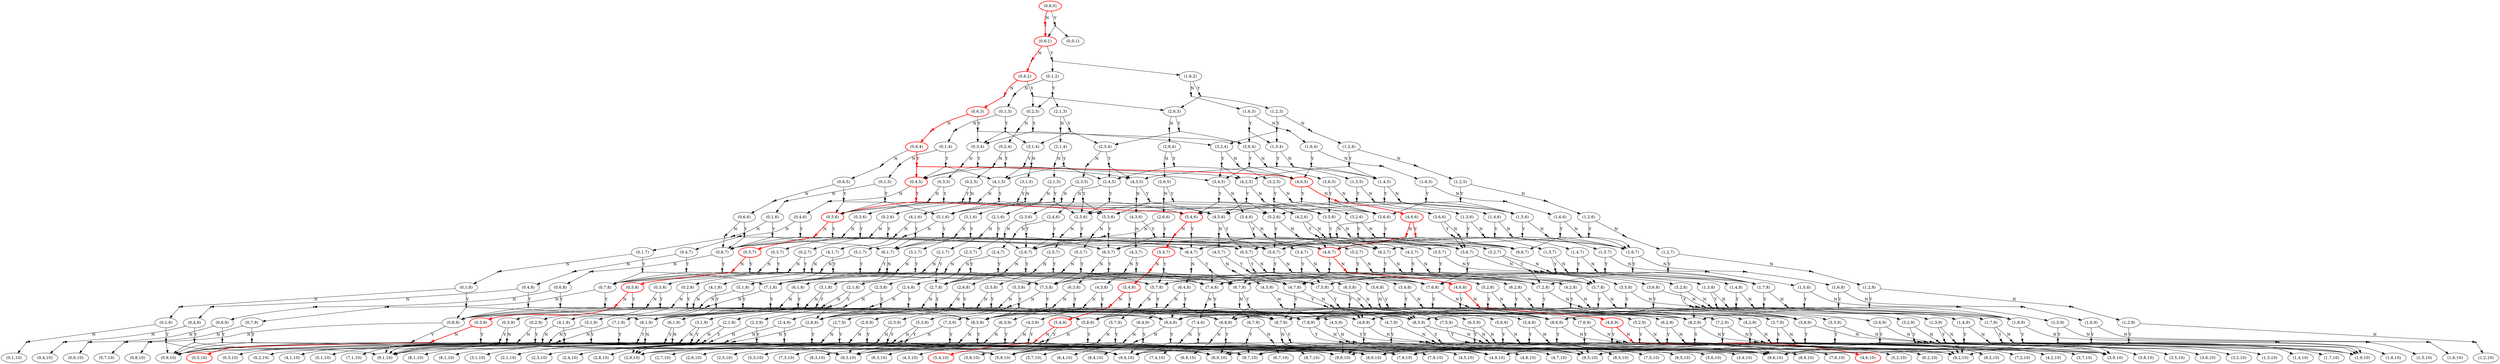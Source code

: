 strict digraph G {
  1 [ label="(0,6,9)" ];
  2 [ shape="point" ];
  3 [ label="(0,6,10)" ];
  4 [ shape="point" ];
  5 [ label="(0,9,10)" ];
  6 [ label="(9,6,10)" ];
  7 [ label="(0,6,8)" ];
  8 [ shape="point" ];
  9 [ label="(0,8,9)" ];
  10 [ shape="point" ];
  11 [ label="(0,8,10)" ];
  12 [ shape="point" ];
  13 [ label="(9,8,10)" ];
  14 [ shape="point" ];
  15 [ label="(8,6,9)" ];
  16 [ label="(0,6,7)" ];
  17 [ shape="point" ];
  18 [ label="(0,7,9)" ];
  19 [ shape="point" ];
  20 [ label="(0,7,10)" ];
  21 [ shape="point" ];
  22 [ label="(9,7,10)" ];
  23 [ label="(0,7,8)" ];
  24 [ shape="point" ];
  25 [ shape="point" ];
  26 [ label="(8,7,9)" ];
  27 [ shape="point" ];
  28 [ label="(7,6,8)" ];
  29 [ label="(0,6,6)" ];
  30 [ shape="point" ];
  31 [ shape="point" ];
  32 [ label="(6,6,7)" ];
  33 [ label="(0,6,5)" ];
  34 [ shape="point" ];
  35 [ color="red" style="bold" label="(0,5,9)" ];
  36 [ shape="point" ];
  37 [ color="red" style="bold" label="(0,5,10)" ];
  38 [ shape="point" ];
  39 [ label="(9,5,10)" ];
  40 [ color="red" style="bold" label="(0,5,8)" ];
  41 [ shape="point" ];
  42 [ shape="point" ];
  43 [ label="(8,5,9)" ];
  44 [ color="red" style="bold" label="(0,5,7)" ];
  45 [ shape="point" ];
  46 [ shape="point" ];
  47 [ label="(7,5,8)" ];
  48 [ color="red" style="bold" label="(0,5,6)" ];
  49 [ shape="point" ];
  50 [ shape="point" ];
  51 [ label="(6,5,7)" ];
  52 [ label="(5,6,9)" ];
  53 [ shape="point" ];
  54 [ label="(5,6,10)" ];
  55 [ shape="point" ];
  56 [ label="(5,9,10)" ];
  57 [ label="(5,6,8)" ];
  58 [ shape="point" ];
  59 [ label="(5,8,9)" ];
  60 [ shape="point" ];
  61 [ label="(5,8,10)" ];
  62 [ shape="point" ];
  63 [ shape="point" ];
  64 [ label="(5,6,7)" ];
  65 [ shape="point" ];
  66 [ label="(5,7,9)" ];
  67 [ shape="point" ];
  68 [ label="(5,7,10)" ];
  69 [ shape="point" ];
  70 [ label="(5,7,8)" ];
  71 [ shape="point" ];
  72 [ shape="point" ];
  73 [ label="(7,6,9)" ];
  74 [ shape="point" ];
  75 [ label="(7,6,10)" ];
  76 [ shape="point" ];
  77 [ label="(7,9,10)" ];
  78 [ shape="point" ];
  79 [ label="(7,8,9)" ];
  80 [ shape="point" ];
  81 [ label="(7,8,10)" ];
  82 [ shape="point" ];
  83 [ shape="point" ];
  84 [ label="(8,6,10)" ];
  85 [ shape="point" ];
  86 [ label="(8,9,10)" ];
  87 [ shape="point" ];
  88 [ shape="point" ];
  89 [ label="(5,6,6)" ];
  90 [ shape="point" ];
  91 [ shape="point" ];
  92 [ shape="point" ];
  93 [ color="red" style="bold" label="(0,6,4)" ];
  94 [ shape="point" ];
  95 [ label="(0,4,9)" ];
  96 [ shape="point" ];
  97 [ label="(0,4,10)" ];
  98 [ shape="point" ];
  99 [ label="(9,4,10)" ];
  100 [ label="(0,4,8)" ];
  101 [ shape="point" ];
  102 [ shape="point" ];
  103 [ label="(8,4,9)" ];
  104 [ label="(0,4,7)" ];
  105 [ shape="point" ];
  106 [ shape="point" ];
  107 [ label="(7,4,8)" ];
  108 [ label="(0,4,6)" ];
  109 [ shape="point" ];
  110 [ shape="point" ];
  111 [ label="(6,4,7)" ];
  112 [ color="red" style="bold" label="(0,4,5)" ];
  113 [ shape="point" ];
  114 [ color="red" style="bold" label="(5,4,9)" ];
  115 [ shape="point" ];
  116 [ color="red" style="bold" label="(5,4,10)" ];
  117 [ shape="point" ];
  118 [ color="red" style="bold" label="(5,4,8)" ];
  119 [ shape="point" ];
  120 [ shape="point" ];
  121 [ color="red" style="bold" label="(5,4,7)" ];
  122 [ shape="point" ];
  123 [ label="(7,4,9)" ];
  124 [ shape="point" ];
  125 [ label="(7,4,10)" ];
  126 [ shape="point" ];
  127 [ shape="point" ];
  128 [ shape="point" ];
  129 [ label="(8,4,10)" ];
  130 [ shape="point" ];
  131 [ shape="point" ];
  132 [ shape="point" ];
  133 [ color="red" style="bold" label="(5,4,6)" ];
  134 [ shape="point" ];
  135 [ label="(6,4,9)" ];
  136 [ shape="point" ];
  137 [ label="(6,4,10)" ];
  138 [ shape="point" ];
  139 [ label="(6,9,10)" ];
  140 [ label="(6,4,8)" ];
  141 [ shape="point" ];
  142 [ label="(6,8,9)" ];
  143 [ shape="point" ];
  144 [ label="(6,8,10)" ];
  145 [ shape="point" ];
  146 [ shape="point" ];
  147 [ shape="point" ];
  148 [ label="(6,7,9)" ];
  149 [ shape="point" ];
  150 [ label="(6,7,10)" ];
  151 [ shape="point" ];
  152 [ label="(6,7,8)" ];
  153 [ shape="point" ];
  154 [ shape="point" ];
  155 [ shape="point" ];
  156 [ shape="point" ];
  157 [ shape="point" ];
  158 [ color="red" style="bold" label="(4,6,9)" ];
  159 [ shape="point" ];
  160 [ color="red" style="bold" label="(4,6,10)" ];
  161 [ shape="point" ];
  162 [ label="(4,9,10)" ];
  163 [ color="red" style="bold" label="(4,6,8)" ];
  164 [ shape="point" ];
  165 [ label="(4,8,9)" ];
  166 [ shape="point" ];
  167 [ label="(4,8,10)" ];
  168 [ shape="point" ];
  169 [ shape="point" ];
  170 [ color="red" style="bold" label="(4,6,7)" ];
  171 [ shape="point" ];
  172 [ label="(4,7,9)" ];
  173 [ shape="point" ];
  174 [ label="(4,7,10)" ];
  175 [ shape="point" ];
  176 [ label="(4,7,8)" ];
  177 [ shape="point" ];
  178 [ shape="point" ];
  179 [ shape="point" ];
  180 [ color="red" style="bold" label="(4,6,6)" ];
  181 [ shape="point" ];
  182 [ shape="point" ];
  183 [ color="red" style="bold" label="(4,6,5)" ];
  184 [ shape="point" ];
  185 [ label="(4,5,9)" ];
  186 [ shape="point" ];
  187 [ label="(4,5,10)" ];
  188 [ shape="point" ];
  189 [ label="(4,5,8)" ];
  190 [ shape="point" ];
  191 [ shape="point" ];
  192 [ label="(4,5,7)" ];
  193 [ shape="point" ];
  194 [ shape="point" ];
  195 [ label="(4,5,6)" ];
  196 [ shape="point" ];
  197 [ label="(6,5,9)" ];
  198 [ shape="point" ];
  199 [ label="(6,5,10)" ];
  200 [ shape="point" ];
  201 [ label="(6,5,8)" ];
  202 [ shape="point" ];
  203 [ shape="point" ];
  204 [ shape="point" ];
  205 [ label="(7,5,9)" ];
  206 [ shape="point" ];
  207 [ label="(7,5,10)" ];
  208 [ shape="point" ];
  209 [ shape="point" ];
  210 [ shape="point" ];
  211 [ label="(8,5,10)" ];
  212 [ shape="point" ];
  213 [ shape="point" ];
  214 [ shape="point" ];
  215 [ shape="point" ];
  216 [ shape="point" ];
  217 [ shape="point" ];
  218 [ color="red" style="bold" label="(0,6,3)" ];
  219 [ shape="point" ];
  220 [ label="(0,3,9)" ];
  221 [ shape="point" ];
  222 [ label="(0,3,10)" ];
  223 [ shape="point" ];
  224 [ label="(9,3,10)" ];
  225 [ label="(0,3,8)" ];
  226 [ shape="point" ];
  227 [ shape="point" ];
  228 [ label="(8,3,9)" ];
  229 [ label="(0,3,7)" ];
  230 [ shape="point" ];
  231 [ shape="point" ];
  232 [ label="(7,3,8)" ];
  233 [ label="(0,3,6)" ];
  234 [ shape="point" ];
  235 [ shape="point" ];
  236 [ label="(6,3,7)" ];
  237 [ label="(0,3,5)" ];
  238 [ shape="point" ];
  239 [ label="(5,3,9)" ];
  240 [ shape="point" ];
  241 [ label="(5,3,10)" ];
  242 [ shape="point" ];
  243 [ label="(5,3,8)" ];
  244 [ shape="point" ];
  245 [ shape="point" ];
  246 [ label="(5,3,7)" ];
  247 [ shape="point" ];
  248 [ label="(7,3,9)" ];
  249 [ shape="point" ];
  250 [ label="(7,3,10)" ];
  251 [ shape="point" ];
  252 [ shape="point" ];
  253 [ shape="point" ];
  254 [ label="(8,3,10)" ];
  255 [ shape="point" ];
  256 [ shape="point" ];
  257 [ shape="point" ];
  258 [ label="(5,3,6)" ];
  259 [ shape="point" ];
  260 [ label="(6,3,9)" ];
  261 [ shape="point" ];
  262 [ label="(6,3,10)" ];
  263 [ shape="point" ];
  264 [ label="(6,3,8)" ];
  265 [ shape="point" ];
  266 [ shape="point" ];
  267 [ shape="point" ];
  268 [ shape="point" ];
  269 [ shape="point" ];
  270 [ shape="point" ];
  271 [ label="(0,3,4)" ];
  272 [ shape="point" ];
  273 [ label="(4,3,9)" ];
  274 [ shape="point" ];
  275 [ label="(4,3,10)" ];
  276 [ shape="point" ];
  277 [ label="(4,3,8)" ];
  278 [ shape="point" ];
  279 [ shape="point" ];
  280 [ label="(4,3,7)" ];
  281 [ shape="point" ];
  282 [ shape="point" ];
  283 [ label="(4,3,6)" ];
  284 [ shape="point" ];
  285 [ shape="point" ];
  286 [ label="(4,3,5)" ];
  287 [ shape="point" ];
  288 [ shape="point" ];
  289 [ shape="point" ];
  290 [ label="(3,6,9)" ];
  291 [ shape="point" ];
  292 [ label="(3,6,10)" ];
  293 [ shape="point" ];
  294 [ label="(3,9,10)" ];
  295 [ label="(3,6,8)" ];
  296 [ shape="point" ];
  297 [ label="(3,8,9)" ];
  298 [ shape="point" ];
  299 [ label="(3,8,10)" ];
  300 [ shape="point" ];
  301 [ shape="point" ];
  302 [ label="(3,6,7)" ];
  303 [ shape="point" ];
  304 [ label="(3,7,9)" ];
  305 [ shape="point" ];
  306 [ label="(3,7,10)" ];
  307 [ shape="point" ];
  308 [ label="(3,7,8)" ];
  309 [ shape="point" ];
  310 [ shape="point" ];
  311 [ label="(8,7,10)" ];
  312 [ shape="point" ];
  313 [ shape="point" ];
  314 [ shape="point" ];
  315 [ label="(3,6,6)" ];
  316 [ shape="point" ];
  317 [ shape="point" ];
  318 [ label="(3,6,5)" ];
  319 [ shape="point" ];
  320 [ label="(3,5,9)" ];
  321 [ shape="point" ];
  322 [ label="(3,5,10)" ];
  323 [ shape="point" ];
  324 [ label="(3,5,8)" ];
  325 [ shape="point" ];
  326 [ shape="point" ];
  327 [ label="(3,5,7)" ];
  328 [ shape="point" ];
  329 [ shape="point" ];
  330 [ label="(3,5,6)" ];
  331 [ shape="point" ];
  332 [ shape="point" ];
  333 [ shape="point" ];
  334 [ label="(3,6,4)" ];
  335 [ shape="point" ];
  336 [ label="(3,4,9)" ];
  337 [ shape="point" ];
  338 [ label="(3,4,10)" ];
  339 [ shape="point" ];
  340 [ label="(3,4,8)" ];
  341 [ shape="point" ];
  342 [ shape="point" ];
  343 [ label="(3,4,7)" ];
  344 [ shape="point" ];
  345 [ shape="point" ];
  346 [ label="(3,4,6)" ];
  347 [ shape="point" ];
  348 [ shape="point" ];
  349 [ label="(3,4,5)" ];
  350 [ shape="point" ];
  351 [ shape="point" ];
  352 [ shape="point" ];
  353 [ shape="point" ];
  354 [ color="red" style="bold" label="(0,6,2)" ];
  355 [ shape="point" ];
  356 [ label="(0,2,9)" ];
  357 [ shape="point" ];
  358 [ label="(0,2,10)" ];
  359 [ shape="point" ];
  360 [ label="(9,2,10)" ];
  361 [ label="(0,2,8)" ];
  362 [ shape="point" ];
  363 [ shape="point" ];
  364 [ label="(8,2,9)" ];
  365 [ label="(0,2,7)" ];
  366 [ shape="point" ];
  367 [ shape="point" ];
  368 [ label="(7,2,8)" ];
  369 [ label="(0,2,6)" ];
  370 [ shape="point" ];
  371 [ shape="point" ];
  372 [ label="(6,2,7)" ];
  373 [ label="(0,2,5)" ];
  374 [ shape="point" ];
  375 [ label="(5,2,9)" ];
  376 [ shape="point" ];
  377 [ label="(5,2,10)" ];
  378 [ shape="point" ];
  379 [ label="(5,2,8)" ];
  380 [ shape="point" ];
  381 [ shape="point" ];
  382 [ label="(5,2,7)" ];
  383 [ shape="point" ];
  384 [ label="(7,2,9)" ];
  385 [ shape="point" ];
  386 [ label="(7,2,10)" ];
  387 [ shape="point" ];
  388 [ shape="point" ];
  389 [ shape="point" ];
  390 [ label="(8,2,10)" ];
  391 [ shape="point" ];
  392 [ shape="point" ];
  393 [ shape="point" ];
  394 [ label="(5,2,6)" ];
  395 [ shape="point" ];
  396 [ label="(6,2,9)" ];
  397 [ shape="point" ];
  398 [ label="(6,2,10)" ];
  399 [ shape="point" ];
  400 [ label="(6,2,8)" ];
  401 [ shape="point" ];
  402 [ shape="point" ];
  403 [ shape="point" ];
  404 [ shape="point" ];
  405 [ shape="point" ];
  406 [ shape="point" ];
  407 [ label="(0,2,4)" ];
  408 [ shape="point" ];
  409 [ label="(4,2,9)" ];
  410 [ shape="point" ];
  411 [ label="(4,2,10)" ];
  412 [ shape="point" ];
  413 [ label="(4,2,8)" ];
  414 [ shape="point" ];
  415 [ shape="point" ];
  416 [ label="(4,2,7)" ];
  417 [ shape="point" ];
  418 [ shape="point" ];
  419 [ label="(4,2,6)" ];
  420 [ shape="point" ];
  421 [ shape="point" ];
  422 [ label="(4,2,5)" ];
  423 [ shape="point" ];
  424 [ shape="point" ];
  425 [ shape="point" ];
  426 [ label="(0,2,3)" ];
  427 [ shape="point" ];
  428 [ label="(3,2,9)" ];
  429 [ shape="point" ];
  430 [ label="(3,2,10)" ];
  431 [ shape="point" ];
  432 [ label="(3,2,8)" ];
  433 [ shape="point" ];
  434 [ shape="point" ];
  435 [ label="(3,2,7)" ];
  436 [ shape="point" ];
  437 [ shape="point" ];
  438 [ label="(3,2,6)" ];
  439 [ shape="point" ];
  440 [ shape="point" ];
  441 [ label="(3,2,5)" ];
  442 [ shape="point" ];
  443 [ shape="point" ];
  444 [ label="(3,2,4)" ];
  445 [ shape="point" ];
  446 [ shape="point" ];
  447 [ shape="point" ];
  448 [ label="(2,6,9)" ];
  449 [ shape="point" ];
  450 [ label="(2,6,10)" ];
  451 [ shape="point" ];
  452 [ label="(2,9,10)" ];
  453 [ label="(2,6,8)" ];
  454 [ shape="point" ];
  455 [ label="(2,8,9)" ];
  456 [ shape="point" ];
  457 [ label="(2,8,10)" ];
  458 [ shape="point" ];
  459 [ shape="point" ];
  460 [ label="(2,6,7)" ];
  461 [ shape="point" ];
  462 [ label="(2,7,9)" ];
  463 [ shape="point" ];
  464 [ label="(2,7,10)" ];
  465 [ shape="point" ];
  466 [ label="(2,7,8)" ];
  467 [ shape="point" ];
  468 [ shape="point" ];
  469 [ shape="point" ];
  470 [ label="(2,6,6)" ];
  471 [ shape="point" ];
  472 [ shape="point" ];
  473 [ label="(2,6,5)" ];
  474 [ shape="point" ];
  475 [ label="(2,5,9)" ];
  476 [ shape="point" ];
  477 [ label="(2,5,10)" ];
  478 [ shape="point" ];
  479 [ label="(2,5,8)" ];
  480 [ shape="point" ];
  481 [ shape="point" ];
  482 [ label="(2,5,7)" ];
  483 [ shape="point" ];
  484 [ shape="point" ];
  485 [ label="(2,5,6)" ];
  486 [ shape="point" ];
  487 [ shape="point" ];
  488 [ shape="point" ];
  489 [ label="(2,6,4)" ];
  490 [ shape="point" ];
  491 [ label="(2,4,9)" ];
  492 [ shape="point" ];
  493 [ label="(2,4,10)" ];
  494 [ shape="point" ];
  495 [ label="(2,4,8)" ];
  496 [ shape="point" ];
  497 [ shape="point" ];
  498 [ label="(2,4,7)" ];
  499 [ shape="point" ];
  500 [ shape="point" ];
  501 [ label="(2,4,6)" ];
  502 [ shape="point" ];
  503 [ shape="point" ];
  504 [ label="(2,4,5)" ];
  505 [ shape="point" ];
  506 [ shape="point" ];
  507 [ shape="point" ];
  508 [ label="(2,6,3)" ];
  509 [ shape="point" ];
  510 [ label="(2,3,9)" ];
  511 [ shape="point" ];
  512 [ label="(2,3,10)" ];
  513 [ shape="point" ];
  514 [ label="(2,3,8)" ];
  515 [ shape="point" ];
  516 [ shape="point" ];
  517 [ label="(2,3,7)" ];
  518 [ shape="point" ];
  519 [ shape="point" ];
  520 [ label="(2,3,6)" ];
  521 [ shape="point" ];
  522 [ shape="point" ];
  523 [ label="(2,3,5)" ];
  524 [ shape="point" ];
  525 [ shape="point" ];
  526 [ label="(2,3,4)" ];
  527 [ shape="point" ];
  528 [ shape="point" ];
  529 [ shape="point" ];
  530 [ shape="point" ];
  531 [ color="red" style="bold" label="(0,6,1)" ];
  532 [ shape="point" ];
  533 [ label="(0,1,9)" ];
  534 [ shape="point" ];
  535 [ label="(0,1,10)" ];
  536 [ shape="point" ];
  537 [ label="(9,1,10)" ];
  538 [ label="(0,1,8)" ];
  539 [ shape="point" ];
  540 [ shape="point" ];
  541 [ label="(8,1,9)" ];
  542 [ label="(0,1,7)" ];
  543 [ shape="point" ];
  544 [ shape="point" ];
  545 [ label="(7,1,8)" ];
  546 [ label="(0,1,6)" ];
  547 [ shape="point" ];
  548 [ shape="point" ];
  549 [ label="(6,1,7)" ];
  550 [ label="(0,1,5)" ];
  551 [ shape="point" ];
  552 [ label="(5,1,9)" ];
  553 [ shape="point" ];
  554 [ label="(5,1,10)" ];
  555 [ shape="point" ];
  556 [ label="(5,1,8)" ];
  557 [ shape="point" ];
  558 [ shape="point" ];
  559 [ label="(5,1,7)" ];
  560 [ shape="point" ];
  561 [ label="(7,1,9)" ];
  562 [ shape="point" ];
  563 [ label="(7,1,10)" ];
  564 [ shape="point" ];
  565 [ shape="point" ];
  566 [ shape="point" ];
  567 [ label="(8,1,10)" ];
  568 [ shape="point" ];
  569 [ shape="point" ];
  570 [ shape="point" ];
  571 [ label="(5,1,6)" ];
  572 [ shape="point" ];
  573 [ label="(6,1,9)" ];
  574 [ shape="point" ];
  575 [ label="(6,1,10)" ];
  576 [ shape="point" ];
  577 [ label="(6,1,8)" ];
  578 [ shape="point" ];
  579 [ shape="point" ];
  580 [ shape="point" ];
  581 [ shape="point" ];
  582 [ shape="point" ];
  583 [ shape="point" ];
  584 [ label="(0,1,4)" ];
  585 [ shape="point" ];
  586 [ label="(4,1,9)" ];
  587 [ shape="point" ];
  588 [ label="(4,1,10)" ];
  589 [ shape="point" ];
  590 [ label="(4,1,8)" ];
  591 [ shape="point" ];
  592 [ shape="point" ];
  593 [ label="(4,1,7)" ];
  594 [ shape="point" ];
  595 [ shape="point" ];
  596 [ label="(4,1,6)" ];
  597 [ shape="point" ];
  598 [ shape="point" ];
  599 [ label="(4,1,5)" ];
  600 [ shape="point" ];
  601 [ shape="point" ];
  602 [ shape="point" ];
  603 [ label="(0,1,3)" ];
  604 [ shape="point" ];
  605 [ label="(3,1,9)" ];
  606 [ shape="point" ];
  607 [ label="(3,1,10)" ];
  608 [ shape="point" ];
  609 [ label="(3,1,8)" ];
  610 [ shape="point" ];
  611 [ shape="point" ];
  612 [ label="(3,1,7)" ];
  613 [ shape="point" ];
  614 [ shape="point" ];
  615 [ label="(3,1,6)" ];
  616 [ shape="point" ];
  617 [ shape="point" ];
  618 [ label="(3,1,5)" ];
  619 [ shape="point" ];
  620 [ shape="point" ];
  621 [ label="(3,1,4)" ];
  622 [ shape="point" ];
  623 [ shape="point" ];
  624 [ shape="point" ];
  625 [ label="(0,1,2)" ];
  626 [ shape="point" ];
  627 [ label="(2,1,9)" ];
  628 [ shape="point" ];
  629 [ label="(2,1,10)" ];
  630 [ shape="point" ];
  631 [ label="(2,1,8)" ];
  632 [ shape="point" ];
  633 [ shape="point" ];
  634 [ label="(2,1,7)" ];
  635 [ shape="point" ];
  636 [ shape="point" ];
  637 [ label="(2,1,6)" ];
  638 [ shape="point" ];
  639 [ shape="point" ];
  640 [ label="(2,1,5)" ];
  641 [ shape="point" ];
  642 [ shape="point" ];
  643 [ label="(2,1,4)" ];
  644 [ shape="point" ];
  645 [ shape="point" ];
  646 [ label="(2,1,3)" ];
  647 [ shape="point" ];
  648 [ shape="point" ];
  649 [ shape="point" ];
  650 [ label="(1,6,9)" ];
  651 [ shape="point" ];
  652 [ label="(1,6,10)" ];
  653 [ shape="point" ];
  654 [ label="(1,9,10)" ];
  655 [ label="(1,6,8)" ];
  656 [ shape="point" ];
  657 [ label="(1,8,9)" ];
  658 [ shape="point" ];
  659 [ label="(1,8,10)" ];
  660 [ shape="point" ];
  661 [ shape="point" ];
  662 [ label="(1,6,7)" ];
  663 [ shape="point" ];
  664 [ label="(1,7,9)" ];
  665 [ shape="point" ];
  666 [ label="(1,7,10)" ];
  667 [ shape="point" ];
  668 [ label="(1,7,8)" ];
  669 [ shape="point" ];
  670 [ shape="point" ];
  671 [ shape="point" ];
  672 [ label="(1,6,6)" ];
  673 [ shape="point" ];
  674 [ shape="point" ];
  675 [ label="(1,6,5)" ];
  676 [ shape="point" ];
  677 [ label="(1,5,9)" ];
  678 [ shape="point" ];
  679 [ label="(1,5,10)" ];
  680 [ shape="point" ];
  681 [ label="(1,5,8)" ];
  682 [ shape="point" ];
  683 [ shape="point" ];
  684 [ label="(1,5,7)" ];
  685 [ shape="point" ];
  686 [ shape="point" ];
  687 [ label="(1,5,6)" ];
  688 [ shape="point" ];
  689 [ shape="point" ];
  690 [ shape="point" ];
  691 [ label="(1,6,4)" ];
  692 [ shape="point" ];
  693 [ label="(1,4,9)" ];
  694 [ shape="point" ];
  695 [ label="(1,4,10)" ];
  696 [ shape="point" ];
  697 [ label="(1,4,8)" ];
  698 [ shape="point" ];
  699 [ shape="point" ];
  700 [ label="(1,4,7)" ];
  701 [ shape="point" ];
  702 [ shape="point" ];
  703 [ label="(1,4,6)" ];
  704 [ shape="point" ];
  705 [ shape="point" ];
  706 [ label="(1,4,5)" ];
  707 [ shape="point" ];
  708 [ shape="point" ];
  709 [ shape="point" ];
  710 [ label="(1,6,3)" ];
  711 [ shape="point" ];
  712 [ label="(1,3,9)" ];
  713 [ shape="point" ];
  714 [ label="(1,3,10)" ];
  715 [ shape="point" ];
  716 [ label="(1,3,8)" ];
  717 [ shape="point" ];
  718 [ shape="point" ];
  719 [ label="(1,3,7)" ];
  720 [ shape="point" ];
  721 [ shape="point" ];
  722 [ label="(1,3,6)" ];
  723 [ shape="point" ];
  724 [ shape="point" ];
  725 [ label="(1,3,5)" ];
  726 [ shape="point" ];
  727 [ shape="point" ];
  728 [ label="(1,3,4)" ];
  729 [ shape="point" ];
  730 [ shape="point" ];
  731 [ shape="point" ];
  732 [ label="(1,6,2)" ];
  733 [ shape="point" ];
  734 [ label="(1,2,9)" ];
  735 [ shape="point" ];
  736 [ label="(1,2,10)" ];
  737 [ shape="point" ];
  738 [ label="(1,2,8)" ];
  739 [ shape="point" ];
  740 [ shape="point" ];
  741 [ label="(1,2,7)" ];
  742 [ shape="point" ];
  743 [ shape="point" ];
  744 [ label="(1,2,6)" ];
  745 [ shape="point" ];
  746 [ shape="point" ];
  747 [ label="(1,2,5)" ];
  748 [ shape="point" ];
  749 [ shape="point" ];
  750 [ label="(1,2,4)" ];
  751 [ shape="point" ];
  752 [ shape="point" ];
  753 [ label="(1,2,3)" ];
  754 [ shape="point" ];
  755 [ shape="point" ];
  756 [ shape="point" ];
  757 [ shape="point" ];
  758 [ color="red" style="bold" label="(0,6,0)" ];
  759 [ shape="point" ];
  760 [ shape="point" ];
  761 [ label="(0,0,1)" ];
  1 -> 2 [ label="N" ];
  2 -> 3 [ ];
  1 -> 4 [ label="Y" ];
  4 -> 5 [ ];
  4 -> 6 [ ];
  7 -> 8 [ label="N" ];
  8 -> 1 [ ];
  9 -> 10 [ label="N" ];
  10 -> 11 [ ];
  9 -> 12 [ label="Y" ];
  12 -> 5 [ ];
  12 -> 13 [ ];
  7 -> 14 [ label="Y" ];
  14 -> 9 [ ];
  14 -> 15 [ ];
  16 -> 17 [ label="N" ];
  17 -> 7 [ ];
  18 -> 19 [ label="N" ];
  19 -> 20 [ ];
  18 -> 21 [ label="Y" ];
  21 -> 5 [ ];
  21 -> 22 [ ];
  23 -> 24 [ label="N" ];
  24 -> 18 [ ];
  23 -> 25 [ label="Y" ];
  25 -> 9 [ ];
  25 -> 26 [ ];
  16 -> 27 [ label="Y" ];
  27 -> 23 [ ];
  27 -> 28 [ ];
  29 -> 30 [ label="N" ];
  30 -> 16 [ ];
  29 -> 31 [ label="Y" ];
  31 -> 16 [ ];
  31 -> 32 [ ];
  33 -> 34 [ label="N" ];
  34 -> 29 [ ];
  35 -> 36 [ color="red" style="bold" label="N" ];
  36 -> 37 [ color="red" style="bold" ];
  35 -> 38 [ label="Y" ];
  38 -> 5 [ ];
  38 -> 39 [ ];
  40 -> 41 [ color="red" style="bold" label="N" ];
  41 -> 35 [ color="red" style="bold" ];
  40 -> 42 [ label="Y" ];
  42 -> 9 [ ];
  42 -> 43 [ ];
  44 -> 45 [ color="red" style="bold" label="N" ];
  45 -> 40 [ color="red" style="bold" ];
  44 -> 46 [ label="Y" ];
  46 -> 23 [ ];
  46 -> 47 [ ];
  48 -> 49 [ color="red" style="bold" label="N" ];
  49 -> 44 [ color="red" style="bold" ];
  48 -> 50 [ label="Y" ];
  50 -> 16 [ ];
  50 -> 51 [ ];
  52 -> 53 [ label="N" ];
  53 -> 54 [ ];
  52 -> 55 [ label="Y" ];
  55 -> 56 [ ];
  55 -> 6 [ ];
  57 -> 58 [ label="N" ];
  58 -> 52 [ ];
  59 -> 60 [ label="N" ];
  60 -> 61 [ ];
  59 -> 62 [ label="Y" ];
  62 -> 56 [ ];
  62 -> 13 [ ];
  57 -> 63 [ label="Y" ];
  63 -> 59 [ ];
  63 -> 15 [ ];
  64 -> 65 [ label="N" ];
  65 -> 57 [ ];
  66 -> 67 [ label="N" ];
  67 -> 68 [ ];
  66 -> 69 [ label="Y" ];
  69 -> 56 [ ];
  69 -> 22 [ ];
  70 -> 71 [ label="N" ];
  71 -> 66 [ ];
  70 -> 72 [ label="Y" ];
  72 -> 59 [ ];
  72 -> 26 [ ];
  73 -> 74 [ label="N" ];
  74 -> 75 [ ];
  73 -> 76 [ label="Y" ];
  76 -> 77 [ ];
  76 -> 6 [ ];
  28 -> 78 [ label="N" ];
  78 -> 73 [ ];
  79 -> 80 [ label="N" ];
  80 -> 81 [ ];
  79 -> 82 [ label="Y" ];
  82 -> 77 [ ];
  82 -> 13 [ ];
  15 -> 83 [ label="N" ];
  83 -> 84 [ ];
  15 -> 85 [ label="Y" ];
  85 -> 86 [ ];
  85 -> 6 [ ];
  28 -> 87 [ label="Y" ];
  87 -> 79 [ ];
  87 -> 15 [ ];
  64 -> 88 [ label="Y" ];
  88 -> 70 [ ];
  88 -> 28 [ ];
  89 -> 90 [ label="N" ];
  90 -> 64 [ ];
  89 -> 91 [ label="Y" ];
  91 -> 64 [ ];
  91 -> 32 [ ];
  33 -> 92 [ label="Y" ];
  92 -> 48 [ ];
  92 -> 89 [ ];
  93 -> 94 [ label="N" ];
  94 -> 33 [ ];
  95 -> 96 [ label="N" ];
  96 -> 97 [ ];
  95 -> 98 [ label="Y" ];
  98 -> 5 [ ];
  98 -> 99 [ ];
  100 -> 101 [ label="N" ];
  101 -> 95 [ ];
  100 -> 102 [ label="Y" ];
  102 -> 9 [ ];
  102 -> 103 [ ];
  104 -> 105 [ label="N" ];
  105 -> 100 [ ];
  104 -> 106 [ label="Y" ];
  106 -> 23 [ ];
  106 -> 107 [ ];
  108 -> 109 [ label="N" ];
  109 -> 104 [ ];
  108 -> 110 [ label="Y" ];
  110 -> 16 [ ];
  110 -> 111 [ ];
  112 -> 113 [ label="N" ];
  113 -> 108 [ ];
  114 -> 115 [ color="red" style="bold" label="N" ];
  115 -> 116 [ color="red" style="bold" ];
  114 -> 117 [ label="Y" ];
  117 -> 56 [ ];
  117 -> 99 [ ];
  118 -> 119 [ color="red" style="bold" label="N" ];
  119 -> 114 [ color="red" style="bold" ];
  118 -> 120 [ label="Y" ];
  120 -> 59 [ ];
  120 -> 103 [ ];
  121 -> 122 [ color="red" style="bold" label="N" ];
  122 -> 118 [ color="red" style="bold" ];
  123 -> 124 [ label="N" ];
  124 -> 125 [ ];
  123 -> 126 [ label="Y" ];
  126 -> 77 [ ];
  126 -> 99 [ ];
  107 -> 127 [ label="N" ];
  127 -> 123 [ ];
  103 -> 128 [ label="N" ];
  128 -> 129 [ ];
  103 -> 130 [ label="Y" ];
  130 -> 86 [ ];
  130 -> 99 [ ];
  107 -> 131 [ label="Y" ];
  131 -> 79 [ ];
  131 -> 103 [ ];
  121 -> 132 [ label="Y" ];
  132 -> 70 [ ];
  132 -> 107 [ ];
  133 -> 134 [ color="red" style="bold" label="N" ];
  134 -> 121 [ color="red" style="bold" ];
  135 -> 136 [ label="N" ];
  136 -> 137 [ ];
  135 -> 138 [ label="Y" ];
  138 -> 139 [ ];
  138 -> 99 [ ];
  140 -> 141 [ label="N" ];
  141 -> 135 [ ];
  142 -> 143 [ label="N" ];
  143 -> 144 [ ];
  142 -> 145 [ label="Y" ];
  145 -> 139 [ ];
  145 -> 13 [ ];
  140 -> 146 [ label="Y" ];
  146 -> 142 [ ];
  146 -> 103 [ ];
  111 -> 147 [ label="N" ];
  147 -> 140 [ ];
  148 -> 149 [ label="N" ];
  149 -> 150 [ ];
  148 -> 151 [ label="Y" ];
  151 -> 139 [ ];
  151 -> 22 [ ];
  152 -> 153 [ label="N" ];
  153 -> 148 [ ];
  152 -> 154 [ label="Y" ];
  154 -> 142 [ ];
  154 -> 26 [ ];
  111 -> 155 [ label="Y" ];
  155 -> 152 [ ];
  155 -> 107 [ ];
  133 -> 156 [ label="Y" ];
  156 -> 64 [ ];
  156 -> 111 [ ];
  112 -> 157 [ color="red" style="bold" label="Y" ];
  157 -> 48 [ color="red" style="bold" ];
  157 -> 133 [ color="red" style="bold" ];
  158 -> 159 [ color="red" style="bold" label="N" ];
  159 -> 160 [ color="red" style="bold" ];
  158 -> 161 [ label="Y" ];
  161 -> 162 [ ];
  161 -> 6 [ ];
  163 -> 164 [ color="red" style="bold" label="N" ];
  164 -> 158 [ color="red" style="bold" ];
  165 -> 166 [ label="N" ];
  166 -> 167 [ ];
  165 -> 168 [ label="Y" ];
  168 -> 162 [ ];
  168 -> 13 [ ];
  163 -> 169 [ label="Y" ];
  169 -> 165 [ ];
  169 -> 15 [ ];
  170 -> 171 [ color="red" style="bold" label="N" ];
  171 -> 163 [ color="red" style="bold" ];
  172 -> 173 [ label="N" ];
  173 -> 174 [ ];
  172 -> 175 [ label="Y" ];
  175 -> 162 [ ];
  175 -> 22 [ ];
  176 -> 177 [ label="N" ];
  177 -> 172 [ ];
  176 -> 178 [ label="Y" ];
  178 -> 165 [ ];
  178 -> 26 [ ];
  170 -> 179 [ label="Y" ];
  179 -> 176 [ ];
  179 -> 28 [ ];
  180 -> 181 [ color="red" style="bold" label="N" ];
  181 -> 170 [ color="red" style="bold" ];
  180 -> 182 [ color="red" style="bold" label="Y" ];
  182 -> 170 [ ];
  182 -> 32 [ ];
  183 -> 184 [ color="red" style="bold" label="N" ];
  184 -> 180 [ color="red" style="bold" ];
  185 -> 186 [ label="N" ];
  186 -> 187 [ ];
  185 -> 188 [ label="Y" ];
  188 -> 162 [ ];
  188 -> 39 [ ];
  189 -> 190 [ label="N" ];
  190 -> 185 [ ];
  189 -> 191 [ label="Y" ];
  191 -> 165 [ ];
  191 -> 43 [ ];
  192 -> 193 [ label="N" ];
  193 -> 189 [ ];
  192 -> 194 [ label="Y" ];
  194 -> 176 [ ];
  194 -> 47 [ ];
  195 -> 196 [ label="N" ];
  196 -> 192 [ ];
  197 -> 198 [ label="N" ];
  198 -> 199 [ ];
  197 -> 200 [ label="Y" ];
  200 -> 139 [ ];
  200 -> 39 [ ];
  201 -> 202 [ label="N" ];
  202 -> 197 [ ];
  201 -> 203 [ label="Y" ];
  203 -> 142 [ ];
  203 -> 43 [ ];
  51 -> 204 [ label="N" ];
  204 -> 201 [ ];
  205 -> 206 [ label="N" ];
  206 -> 207 [ ];
  205 -> 208 [ label="Y" ];
  208 -> 77 [ ];
  208 -> 39 [ ];
  47 -> 209 [ label="N" ];
  209 -> 205 [ ];
  43 -> 210 [ label="N" ];
  210 -> 211 [ ];
  43 -> 212 [ label="Y" ];
  212 -> 86 [ ];
  212 -> 39 [ ];
  47 -> 213 [ label="Y" ];
  213 -> 79 [ ];
  213 -> 43 [ ];
  51 -> 214 [ label="Y" ];
  214 -> 152 [ ];
  214 -> 47 [ ];
  195 -> 215 [ label="Y" ];
  215 -> 170 [ ];
  215 -> 51 [ ];
  183 -> 216 [ label="Y" ];
  216 -> 195 [ ];
  216 -> 89 [ ];
  93 -> 217 [ color="red" style="bold" label="Y" ];
  217 -> 112 [ color="red" style="bold" ];
  217 -> 183 [ color="red" style="bold" ];
  218 -> 219 [ color="red" style="bold" label="N" ];
  219 -> 93 [ color="red" style="bold" ];
  220 -> 221 [ label="N" ];
  221 -> 222 [ ];
  220 -> 223 [ label="Y" ];
  223 -> 5 [ ];
  223 -> 224 [ ];
  225 -> 226 [ label="N" ];
  226 -> 220 [ ];
  225 -> 227 [ label="Y" ];
  227 -> 9 [ ];
  227 -> 228 [ ];
  229 -> 230 [ label="N" ];
  230 -> 225 [ ];
  229 -> 231 [ label="Y" ];
  231 -> 23 [ ];
  231 -> 232 [ ];
  233 -> 234 [ label="N" ];
  234 -> 229 [ ];
  233 -> 235 [ label="Y" ];
  235 -> 16 [ ];
  235 -> 236 [ ];
  237 -> 238 [ label="N" ];
  238 -> 233 [ ];
  239 -> 240 [ label="N" ];
  240 -> 241 [ ];
  239 -> 242 [ label="Y" ];
  242 -> 56 [ ];
  242 -> 224 [ ];
  243 -> 244 [ label="N" ];
  244 -> 239 [ ];
  243 -> 245 [ label="Y" ];
  245 -> 59 [ ];
  245 -> 228 [ ];
  246 -> 247 [ label="N" ];
  247 -> 243 [ ];
  248 -> 249 [ label="N" ];
  249 -> 250 [ ];
  248 -> 251 [ label="Y" ];
  251 -> 77 [ ];
  251 -> 224 [ ];
  232 -> 252 [ label="N" ];
  252 -> 248 [ ];
  228 -> 253 [ label="N" ];
  253 -> 254 [ ];
  228 -> 255 [ label="Y" ];
  255 -> 86 [ ];
  255 -> 224 [ ];
  232 -> 256 [ label="Y" ];
  256 -> 79 [ ];
  256 -> 228 [ ];
  246 -> 257 [ label="Y" ];
  257 -> 70 [ ];
  257 -> 232 [ ];
  258 -> 259 [ label="N" ];
  259 -> 246 [ ];
  260 -> 261 [ label="N" ];
  261 -> 262 [ ];
  260 -> 263 [ label="Y" ];
  263 -> 139 [ ];
  263 -> 224 [ ];
  264 -> 265 [ label="N" ];
  265 -> 260 [ ];
  264 -> 266 [ label="Y" ];
  266 -> 142 [ ];
  266 -> 228 [ ];
  236 -> 267 [ label="N" ];
  267 -> 264 [ ];
  236 -> 268 [ label="Y" ];
  268 -> 152 [ ];
  268 -> 232 [ ];
  258 -> 269 [ label="Y" ];
  269 -> 64 [ ];
  269 -> 236 [ ];
  237 -> 270 [ label="Y" ];
  270 -> 48 [ ];
  270 -> 258 [ ];
  271 -> 272 [ label="N" ];
  272 -> 237 [ ];
  273 -> 274 [ label="N" ];
  274 -> 275 [ ];
  273 -> 276 [ label="Y" ];
  276 -> 162 [ ];
  276 -> 224 [ ];
  277 -> 278 [ label="N" ];
  278 -> 273 [ ];
  277 -> 279 [ label="Y" ];
  279 -> 165 [ ];
  279 -> 228 [ ];
  280 -> 281 [ label="N" ];
  281 -> 277 [ ];
  280 -> 282 [ label="Y" ];
  282 -> 176 [ ];
  282 -> 232 [ ];
  283 -> 284 [ label="N" ];
  284 -> 280 [ ];
  283 -> 285 [ label="Y" ];
  285 -> 170 [ ];
  285 -> 236 [ ];
  286 -> 287 [ label="N" ];
  287 -> 283 [ ];
  286 -> 288 [ label="Y" ];
  288 -> 195 [ ];
  288 -> 258 [ ];
  271 -> 289 [ label="Y" ];
  289 -> 112 [ ];
  289 -> 286 [ ];
  290 -> 291 [ label="N" ];
  291 -> 292 [ ];
  290 -> 293 [ label="Y" ];
  293 -> 294 [ ];
  293 -> 6 [ ];
  295 -> 296 [ label="N" ];
  296 -> 290 [ ];
  297 -> 298 [ label="N" ];
  298 -> 299 [ ];
  297 -> 300 [ label="Y" ];
  300 -> 294 [ ];
  300 -> 13 [ ];
  295 -> 301 [ label="Y" ];
  301 -> 297 [ ];
  301 -> 15 [ ];
  302 -> 303 [ label="N" ];
  303 -> 295 [ ];
  304 -> 305 [ label="N" ];
  305 -> 306 [ ];
  304 -> 307 [ label="Y" ];
  307 -> 294 [ ];
  307 -> 22 [ ];
  308 -> 309 [ label="N" ];
  309 -> 304 [ ];
  26 -> 310 [ label="N" ];
  310 -> 311 [ ];
  26 -> 312 [ label="Y" ];
  312 -> 86 [ ];
  312 -> 22 [ ];
  308 -> 313 [ label="Y" ];
  313 -> 297 [ ];
  313 -> 26 [ ];
  302 -> 314 [ label="Y" ];
  314 -> 308 [ ];
  314 -> 28 [ ];
  315 -> 316 [ label="N" ];
  316 -> 302 [ ];
  315 -> 317 [ label="Y" ];
  317 -> 302 [ ];
  317 -> 32 [ ];
  318 -> 319 [ label="N" ];
  319 -> 315 [ ];
  320 -> 321 [ label="N" ];
  321 -> 322 [ ];
  320 -> 323 [ label="Y" ];
  323 -> 294 [ ];
  323 -> 39 [ ];
  324 -> 325 [ label="N" ];
  325 -> 320 [ ];
  324 -> 326 [ label="Y" ];
  326 -> 297 [ ];
  326 -> 43 [ ];
  327 -> 328 [ label="N" ];
  328 -> 324 [ ];
  327 -> 329 [ label="Y" ];
  329 -> 308 [ ];
  329 -> 47 [ ];
  330 -> 331 [ label="N" ];
  331 -> 327 [ ];
  330 -> 332 [ label="Y" ];
  332 -> 302 [ ];
  332 -> 51 [ ];
  318 -> 333 [ label="Y" ];
  333 -> 330 [ ];
  333 -> 89 [ ];
  334 -> 335 [ label="N" ];
  335 -> 318 [ ];
  336 -> 337 [ label="N" ];
  337 -> 338 [ ];
  336 -> 339 [ label="Y" ];
  339 -> 294 [ ];
  339 -> 99 [ ];
  340 -> 341 [ label="N" ];
  341 -> 336 [ ];
  340 -> 342 [ label="Y" ];
  342 -> 297 [ ];
  342 -> 103 [ ];
  343 -> 344 [ label="N" ];
  344 -> 340 [ ];
  343 -> 345 [ label="Y" ];
  345 -> 308 [ ];
  345 -> 107 [ ];
  346 -> 347 [ label="N" ];
  347 -> 343 [ ];
  346 -> 348 [ label="Y" ];
  348 -> 302 [ ];
  348 -> 111 [ ];
  349 -> 350 [ label="N" ];
  350 -> 346 [ ];
  349 -> 351 [ label="Y" ];
  351 -> 330 [ ];
  351 -> 133 [ ];
  334 -> 352 [ label="Y" ];
  352 -> 349 [ ];
  352 -> 183 [ ];
  218 -> 353 [ label="Y" ];
  353 -> 271 [ ];
  353 -> 334 [ ];
  354 -> 355 [ color="red" style="bold" label="N" ];
  355 -> 218 [ color="red" style="bold" ];
  356 -> 357 [ label="N" ];
  357 -> 358 [ ];
  356 -> 359 [ label="Y" ];
  359 -> 5 [ ];
  359 -> 360 [ ];
  361 -> 362 [ label="N" ];
  362 -> 356 [ ];
  361 -> 363 [ label="Y" ];
  363 -> 9 [ ];
  363 -> 364 [ ];
  365 -> 366 [ label="N" ];
  366 -> 361 [ ];
  365 -> 367 [ label="Y" ];
  367 -> 23 [ ];
  367 -> 368 [ ];
  369 -> 370 [ label="N" ];
  370 -> 365 [ ];
  369 -> 371 [ label="Y" ];
  371 -> 16 [ ];
  371 -> 372 [ ];
  373 -> 374 [ label="N" ];
  374 -> 369 [ ];
  375 -> 376 [ label="N" ];
  376 -> 377 [ ];
  375 -> 378 [ label="Y" ];
  378 -> 56 [ ];
  378 -> 360 [ ];
  379 -> 380 [ label="N" ];
  380 -> 375 [ ];
  379 -> 381 [ label="Y" ];
  381 -> 59 [ ];
  381 -> 364 [ ];
  382 -> 383 [ label="N" ];
  383 -> 379 [ ];
  384 -> 385 [ label="N" ];
  385 -> 386 [ ];
  384 -> 387 [ label="Y" ];
  387 -> 77 [ ];
  387 -> 360 [ ];
  368 -> 388 [ label="N" ];
  388 -> 384 [ ];
  364 -> 389 [ label="N" ];
  389 -> 390 [ ];
  364 -> 391 [ label="Y" ];
  391 -> 86 [ ];
  391 -> 360 [ ];
  368 -> 392 [ label="Y" ];
  392 -> 79 [ ];
  392 -> 364 [ ];
  382 -> 393 [ label="Y" ];
  393 -> 70 [ ];
  393 -> 368 [ ];
  394 -> 395 [ label="N" ];
  395 -> 382 [ ];
  396 -> 397 [ label="N" ];
  397 -> 398 [ ];
  396 -> 399 [ label="Y" ];
  399 -> 139 [ ];
  399 -> 360 [ ];
  400 -> 401 [ label="N" ];
  401 -> 396 [ ];
  400 -> 402 [ label="Y" ];
  402 -> 142 [ ];
  402 -> 364 [ ];
  372 -> 403 [ label="N" ];
  403 -> 400 [ ];
  372 -> 404 [ label="Y" ];
  404 -> 152 [ ];
  404 -> 368 [ ];
  394 -> 405 [ label="Y" ];
  405 -> 64 [ ];
  405 -> 372 [ ];
  373 -> 406 [ label="Y" ];
  406 -> 48 [ ];
  406 -> 394 [ ];
  407 -> 408 [ label="N" ];
  408 -> 373 [ ];
  409 -> 410 [ label="N" ];
  410 -> 411 [ ];
  409 -> 412 [ label="Y" ];
  412 -> 162 [ ];
  412 -> 360 [ ];
  413 -> 414 [ label="N" ];
  414 -> 409 [ ];
  413 -> 415 [ label="Y" ];
  415 -> 165 [ ];
  415 -> 364 [ ];
  416 -> 417 [ label="N" ];
  417 -> 413 [ ];
  416 -> 418 [ label="Y" ];
  418 -> 176 [ ];
  418 -> 368 [ ];
  419 -> 420 [ label="N" ];
  420 -> 416 [ ];
  419 -> 421 [ label="Y" ];
  421 -> 170 [ ];
  421 -> 372 [ ];
  422 -> 423 [ label="N" ];
  423 -> 419 [ ];
  422 -> 424 [ label="Y" ];
  424 -> 195 [ ];
  424 -> 394 [ ];
  407 -> 425 [ label="Y" ];
  425 -> 112 [ ];
  425 -> 422 [ ];
  426 -> 427 [ label="N" ];
  427 -> 407 [ ];
  428 -> 429 [ label="N" ];
  429 -> 430 [ ];
  428 -> 431 [ label="Y" ];
  431 -> 294 [ ];
  431 -> 360 [ ];
  432 -> 433 [ label="N" ];
  433 -> 428 [ ];
  432 -> 434 [ label="Y" ];
  434 -> 297 [ ];
  434 -> 364 [ ];
  435 -> 436 [ label="N" ];
  436 -> 432 [ ];
  435 -> 437 [ label="Y" ];
  437 -> 308 [ ];
  437 -> 368 [ ];
  438 -> 439 [ label="N" ];
  439 -> 435 [ ];
  438 -> 440 [ label="Y" ];
  440 -> 302 [ ];
  440 -> 372 [ ];
  441 -> 442 [ label="N" ];
  442 -> 438 [ ];
  441 -> 443 [ label="Y" ];
  443 -> 330 [ ];
  443 -> 394 [ ];
  444 -> 445 [ label="N" ];
  445 -> 441 [ ];
  444 -> 446 [ label="Y" ];
  446 -> 349 [ ];
  446 -> 422 [ ];
  426 -> 447 [ label="Y" ];
  447 -> 271 [ ];
  447 -> 444 [ ];
  448 -> 449 [ label="N" ];
  449 -> 450 [ ];
  448 -> 451 [ label="Y" ];
  451 -> 452 [ ];
  451 -> 6 [ ];
  453 -> 454 [ label="N" ];
  454 -> 448 [ ];
  455 -> 456 [ label="N" ];
  456 -> 457 [ ];
  455 -> 458 [ label="Y" ];
  458 -> 452 [ ];
  458 -> 13 [ ];
  453 -> 459 [ label="Y" ];
  459 -> 455 [ ];
  459 -> 15 [ ];
  460 -> 461 [ label="N" ];
  461 -> 453 [ ];
  462 -> 463 [ label="N" ];
  463 -> 464 [ ];
  462 -> 465 [ label="Y" ];
  465 -> 452 [ ];
  465 -> 22 [ ];
  466 -> 467 [ label="N" ];
  467 -> 462 [ ];
  466 -> 468 [ label="Y" ];
  468 -> 455 [ ];
  468 -> 26 [ ];
  460 -> 469 [ label="Y" ];
  469 -> 466 [ ];
  469 -> 28 [ ];
  470 -> 471 [ label="N" ];
  471 -> 460 [ ];
  470 -> 472 [ label="Y" ];
  472 -> 460 [ ];
  472 -> 32 [ ];
  473 -> 474 [ label="N" ];
  474 -> 470 [ ];
  475 -> 476 [ label="N" ];
  476 -> 477 [ ];
  475 -> 478 [ label="Y" ];
  478 -> 452 [ ];
  478 -> 39 [ ];
  479 -> 480 [ label="N" ];
  480 -> 475 [ ];
  479 -> 481 [ label="Y" ];
  481 -> 455 [ ];
  481 -> 43 [ ];
  482 -> 483 [ label="N" ];
  483 -> 479 [ ];
  482 -> 484 [ label="Y" ];
  484 -> 466 [ ];
  484 -> 47 [ ];
  485 -> 486 [ label="N" ];
  486 -> 482 [ ];
  485 -> 487 [ label="Y" ];
  487 -> 460 [ ];
  487 -> 51 [ ];
  473 -> 488 [ label="Y" ];
  488 -> 485 [ ];
  488 -> 89 [ ];
  489 -> 490 [ label="N" ];
  490 -> 473 [ ];
  491 -> 492 [ label="N" ];
  492 -> 493 [ ];
  491 -> 494 [ label="Y" ];
  494 -> 452 [ ];
  494 -> 99 [ ];
  495 -> 496 [ label="N" ];
  496 -> 491 [ ];
  495 -> 497 [ label="Y" ];
  497 -> 455 [ ];
  497 -> 103 [ ];
  498 -> 499 [ label="N" ];
  499 -> 495 [ ];
  498 -> 500 [ label="Y" ];
  500 -> 466 [ ];
  500 -> 107 [ ];
  501 -> 502 [ label="N" ];
  502 -> 498 [ ];
  501 -> 503 [ label="Y" ];
  503 -> 460 [ ];
  503 -> 111 [ ];
  504 -> 505 [ label="N" ];
  505 -> 501 [ ];
  504 -> 506 [ label="Y" ];
  506 -> 485 [ ];
  506 -> 133 [ ];
  489 -> 507 [ label="Y" ];
  507 -> 504 [ ];
  507 -> 183 [ ];
  508 -> 509 [ label="N" ];
  509 -> 489 [ ];
  510 -> 511 [ label="N" ];
  511 -> 512 [ ];
  510 -> 513 [ label="Y" ];
  513 -> 452 [ ];
  513 -> 224 [ ];
  514 -> 515 [ label="N" ];
  515 -> 510 [ ];
  514 -> 516 [ label="Y" ];
  516 -> 455 [ ];
  516 -> 228 [ ];
  517 -> 518 [ label="N" ];
  518 -> 514 [ ];
  517 -> 519 [ label="Y" ];
  519 -> 466 [ ];
  519 -> 232 [ ];
  520 -> 521 [ label="N" ];
  521 -> 517 [ ];
  520 -> 522 [ label="Y" ];
  522 -> 460 [ ];
  522 -> 236 [ ];
  523 -> 524 [ label="N" ];
  524 -> 520 [ ];
  523 -> 525 [ label="Y" ];
  525 -> 485 [ ];
  525 -> 258 [ ];
  526 -> 527 [ label="N" ];
  527 -> 523 [ ];
  526 -> 528 [ label="Y" ];
  528 -> 504 [ ];
  528 -> 286 [ ];
  508 -> 529 [ label="Y" ];
  529 -> 526 [ ];
  529 -> 334 [ ];
  354 -> 530 [ label="Y" ];
  530 -> 426 [ ];
  530 -> 508 [ ];
  531 -> 532 [ color="red" style="bold" label="N" ];
  532 -> 354 [ color="red" style="bold" ];
  533 -> 534 [ label="N" ];
  534 -> 535 [ ];
  533 -> 536 [ label="Y" ];
  536 -> 5 [ ];
  536 -> 537 [ ];
  538 -> 539 [ label="N" ];
  539 -> 533 [ ];
  538 -> 540 [ label="Y" ];
  540 -> 9 [ ];
  540 -> 541 [ ];
  542 -> 543 [ label="N" ];
  543 -> 538 [ ];
  542 -> 544 [ label="Y" ];
  544 -> 23 [ ];
  544 -> 545 [ ];
  546 -> 547 [ label="N" ];
  547 -> 542 [ ];
  546 -> 548 [ label="Y" ];
  548 -> 16 [ ];
  548 -> 549 [ ];
  550 -> 551 [ label="N" ];
  551 -> 546 [ ];
  552 -> 553 [ label="N" ];
  553 -> 554 [ ];
  552 -> 555 [ label="Y" ];
  555 -> 56 [ ];
  555 -> 537 [ ];
  556 -> 557 [ label="N" ];
  557 -> 552 [ ];
  556 -> 558 [ label="Y" ];
  558 -> 59 [ ];
  558 -> 541 [ ];
  559 -> 560 [ label="N" ];
  560 -> 556 [ ];
  561 -> 562 [ label="N" ];
  562 -> 563 [ ];
  561 -> 564 [ label="Y" ];
  564 -> 77 [ ];
  564 -> 537 [ ];
  545 -> 565 [ label="N" ];
  565 -> 561 [ ];
  541 -> 566 [ label="N" ];
  566 -> 567 [ ];
  541 -> 568 [ label="Y" ];
  568 -> 86 [ ];
  568 -> 537 [ ];
  545 -> 569 [ label="Y" ];
  569 -> 79 [ ];
  569 -> 541 [ ];
  559 -> 570 [ label="Y" ];
  570 -> 70 [ ];
  570 -> 545 [ ];
  571 -> 572 [ label="N" ];
  572 -> 559 [ ];
  573 -> 574 [ label="N" ];
  574 -> 575 [ ];
  573 -> 576 [ label="Y" ];
  576 -> 139 [ ];
  576 -> 537 [ ];
  577 -> 578 [ label="N" ];
  578 -> 573 [ ];
  577 -> 579 [ label="Y" ];
  579 -> 142 [ ];
  579 -> 541 [ ];
  549 -> 580 [ label="N" ];
  580 -> 577 [ ];
  549 -> 581 [ label="Y" ];
  581 -> 152 [ ];
  581 -> 545 [ ];
  571 -> 582 [ label="Y" ];
  582 -> 64 [ ];
  582 -> 549 [ ];
  550 -> 583 [ label="Y" ];
  583 -> 48 [ ];
  583 -> 571 [ ];
  584 -> 585 [ label="N" ];
  585 -> 550 [ ];
  586 -> 587 [ label="N" ];
  587 -> 588 [ ];
  586 -> 589 [ label="Y" ];
  589 -> 162 [ ];
  589 -> 537 [ ];
  590 -> 591 [ label="N" ];
  591 -> 586 [ ];
  590 -> 592 [ label="Y" ];
  592 -> 165 [ ];
  592 -> 541 [ ];
  593 -> 594 [ label="N" ];
  594 -> 590 [ ];
  593 -> 595 [ label="Y" ];
  595 -> 176 [ ];
  595 -> 545 [ ];
  596 -> 597 [ label="N" ];
  597 -> 593 [ ];
  596 -> 598 [ label="Y" ];
  598 -> 170 [ ];
  598 -> 549 [ ];
  599 -> 600 [ label="N" ];
  600 -> 596 [ ];
  599 -> 601 [ label="Y" ];
  601 -> 195 [ ];
  601 -> 571 [ ];
  584 -> 602 [ label="Y" ];
  602 -> 112 [ ];
  602 -> 599 [ ];
  603 -> 604 [ label="N" ];
  604 -> 584 [ ];
  605 -> 606 [ label="N" ];
  606 -> 607 [ ];
  605 -> 608 [ label="Y" ];
  608 -> 294 [ ];
  608 -> 537 [ ];
  609 -> 610 [ label="N" ];
  610 -> 605 [ ];
  609 -> 611 [ label="Y" ];
  611 -> 297 [ ];
  611 -> 541 [ ];
  612 -> 613 [ label="N" ];
  613 -> 609 [ ];
  612 -> 614 [ label="Y" ];
  614 -> 308 [ ];
  614 -> 545 [ ];
  615 -> 616 [ label="N" ];
  616 -> 612 [ ];
  615 -> 617 [ label="Y" ];
  617 -> 302 [ ];
  617 -> 549 [ ];
  618 -> 619 [ label="N" ];
  619 -> 615 [ ];
  618 -> 620 [ label="Y" ];
  620 -> 330 [ ];
  620 -> 571 [ ];
  621 -> 622 [ label="N" ];
  622 -> 618 [ ];
  621 -> 623 [ label="Y" ];
  623 -> 349 [ ];
  623 -> 599 [ ];
  603 -> 624 [ label="Y" ];
  624 -> 271 [ ];
  624 -> 621 [ ];
  625 -> 626 [ label="N" ];
  626 -> 603 [ ];
  627 -> 628 [ label="N" ];
  628 -> 629 [ ];
  627 -> 630 [ label="Y" ];
  630 -> 452 [ ];
  630 -> 537 [ ];
  631 -> 632 [ label="N" ];
  632 -> 627 [ ];
  631 -> 633 [ label="Y" ];
  633 -> 455 [ ];
  633 -> 541 [ ];
  634 -> 635 [ label="N" ];
  635 -> 631 [ ];
  634 -> 636 [ label="Y" ];
  636 -> 466 [ ];
  636 -> 545 [ ];
  637 -> 638 [ label="N" ];
  638 -> 634 [ ];
  637 -> 639 [ label="Y" ];
  639 -> 460 [ ];
  639 -> 549 [ ];
  640 -> 641 [ label="N" ];
  641 -> 637 [ ];
  640 -> 642 [ label="Y" ];
  642 -> 485 [ ];
  642 -> 571 [ ];
  643 -> 644 [ label="N" ];
  644 -> 640 [ ];
  643 -> 645 [ label="Y" ];
  645 -> 504 [ ];
  645 -> 599 [ ];
  646 -> 647 [ label="N" ];
  647 -> 643 [ ];
  646 -> 648 [ label="Y" ];
  648 -> 526 [ ];
  648 -> 621 [ ];
  625 -> 649 [ label="Y" ];
  649 -> 426 [ ];
  649 -> 646 [ ];
  650 -> 651 [ label="N" ];
  651 -> 652 [ ];
  650 -> 653 [ label="Y" ];
  653 -> 654 [ ];
  653 -> 6 [ ];
  655 -> 656 [ label="N" ];
  656 -> 650 [ ];
  657 -> 658 [ label="N" ];
  658 -> 659 [ ];
  657 -> 660 [ label="Y" ];
  660 -> 654 [ ];
  660 -> 13 [ ];
  655 -> 661 [ label="Y" ];
  661 -> 657 [ ];
  661 -> 15 [ ];
  662 -> 663 [ label="N" ];
  663 -> 655 [ ];
  664 -> 665 [ label="N" ];
  665 -> 666 [ ];
  664 -> 667 [ label="Y" ];
  667 -> 654 [ ];
  667 -> 22 [ ];
  668 -> 669 [ label="N" ];
  669 -> 664 [ ];
  668 -> 670 [ label="Y" ];
  670 -> 657 [ ];
  670 -> 26 [ ];
  662 -> 671 [ label="Y" ];
  671 -> 668 [ ];
  671 -> 28 [ ];
  672 -> 673 [ label="N" ];
  673 -> 662 [ ];
  672 -> 674 [ label="Y" ];
  674 -> 662 [ ];
  674 -> 32 [ ];
  675 -> 676 [ label="N" ];
  676 -> 672 [ ];
  677 -> 678 [ label="N" ];
  678 -> 679 [ ];
  677 -> 680 [ label="Y" ];
  680 -> 654 [ ];
  680 -> 39 [ ];
  681 -> 682 [ label="N" ];
  682 -> 677 [ ];
  681 -> 683 [ label="Y" ];
  683 -> 657 [ ];
  683 -> 43 [ ];
  684 -> 685 [ label="N" ];
  685 -> 681 [ ];
  684 -> 686 [ label="Y" ];
  686 -> 668 [ ];
  686 -> 47 [ ];
  687 -> 688 [ label="N" ];
  688 -> 684 [ ];
  687 -> 689 [ label="Y" ];
  689 -> 662 [ ];
  689 -> 51 [ ];
  675 -> 690 [ label="Y" ];
  690 -> 687 [ ];
  690 -> 89 [ ];
  691 -> 692 [ label="N" ];
  692 -> 675 [ ];
  693 -> 694 [ label="N" ];
  694 -> 695 [ ];
  693 -> 696 [ label="Y" ];
  696 -> 654 [ ];
  696 -> 99 [ ];
  697 -> 698 [ label="N" ];
  698 -> 693 [ ];
  697 -> 699 [ label="Y" ];
  699 -> 657 [ ];
  699 -> 103 [ ];
  700 -> 701 [ label="N" ];
  701 -> 697 [ ];
  700 -> 702 [ label="Y" ];
  702 -> 668 [ ];
  702 -> 107 [ ];
  703 -> 704 [ label="N" ];
  704 -> 700 [ ];
  703 -> 705 [ label="Y" ];
  705 -> 662 [ ];
  705 -> 111 [ ];
  706 -> 707 [ label="N" ];
  707 -> 703 [ ];
  706 -> 708 [ label="Y" ];
  708 -> 687 [ ];
  708 -> 133 [ ];
  691 -> 709 [ label="Y" ];
  709 -> 706 [ ];
  709 -> 183 [ ];
  710 -> 711 [ label="N" ];
  711 -> 691 [ ];
  712 -> 713 [ label="N" ];
  713 -> 714 [ ];
  712 -> 715 [ label="Y" ];
  715 -> 654 [ ];
  715 -> 224 [ ];
  716 -> 717 [ label="N" ];
  717 -> 712 [ ];
  716 -> 718 [ label="Y" ];
  718 -> 657 [ ];
  718 -> 228 [ ];
  719 -> 720 [ label="N" ];
  720 -> 716 [ ];
  719 -> 721 [ label="Y" ];
  721 -> 668 [ ];
  721 -> 232 [ ];
  722 -> 723 [ label="N" ];
  723 -> 719 [ ];
  722 -> 724 [ label="Y" ];
  724 -> 662 [ ];
  724 -> 236 [ ];
  725 -> 726 [ label="N" ];
  726 -> 722 [ ];
  725 -> 727 [ label="Y" ];
  727 -> 687 [ ];
  727 -> 258 [ ];
  728 -> 729 [ label="N" ];
  729 -> 725 [ ];
  728 -> 730 [ label="Y" ];
  730 -> 706 [ ];
  730 -> 286 [ ];
  710 -> 731 [ label="Y" ];
  731 -> 728 [ ];
  731 -> 334 [ ];
  732 -> 733 [ label="N" ];
  733 -> 710 [ ];
  734 -> 735 [ label="N" ];
  735 -> 736 [ ];
  734 -> 737 [ label="Y" ];
  737 -> 654 [ ];
  737 -> 360 [ ];
  738 -> 739 [ label="N" ];
  739 -> 734 [ ];
  738 -> 740 [ label="Y" ];
  740 -> 657 [ ];
  740 -> 364 [ ];
  741 -> 742 [ label="N" ];
  742 -> 738 [ ];
  741 -> 743 [ label="Y" ];
  743 -> 668 [ ];
  743 -> 368 [ ];
  744 -> 745 [ label="N" ];
  745 -> 741 [ ];
  744 -> 746 [ label="Y" ];
  746 -> 662 [ ];
  746 -> 372 [ ];
  747 -> 748 [ label="N" ];
  748 -> 744 [ ];
  747 -> 749 [ label="Y" ];
  749 -> 687 [ ];
  749 -> 394 [ ];
  750 -> 751 [ label="N" ];
  751 -> 747 [ ];
  750 -> 752 [ label="Y" ];
  752 -> 706 [ ];
  752 -> 422 [ ];
  753 -> 754 [ label="N" ];
  754 -> 750 [ ];
  753 -> 755 [ label="Y" ];
  755 -> 728 [ ];
  755 -> 444 [ ];
  732 -> 756 [ label="Y" ];
  756 -> 753 [ ];
  756 -> 508 [ ];
  531 -> 757 [ label="Y" ];
  757 -> 625 [ ];
  757 -> 732 [ ];
  758 -> 759 [ color="red" style="bold" label="N" ];
  759 -> 531 [ color="red" style="bold" ];
  758 -> 760 [ label="Y" ];
  760 -> 761 [ ];
  760 -> 531 [ ];
}
